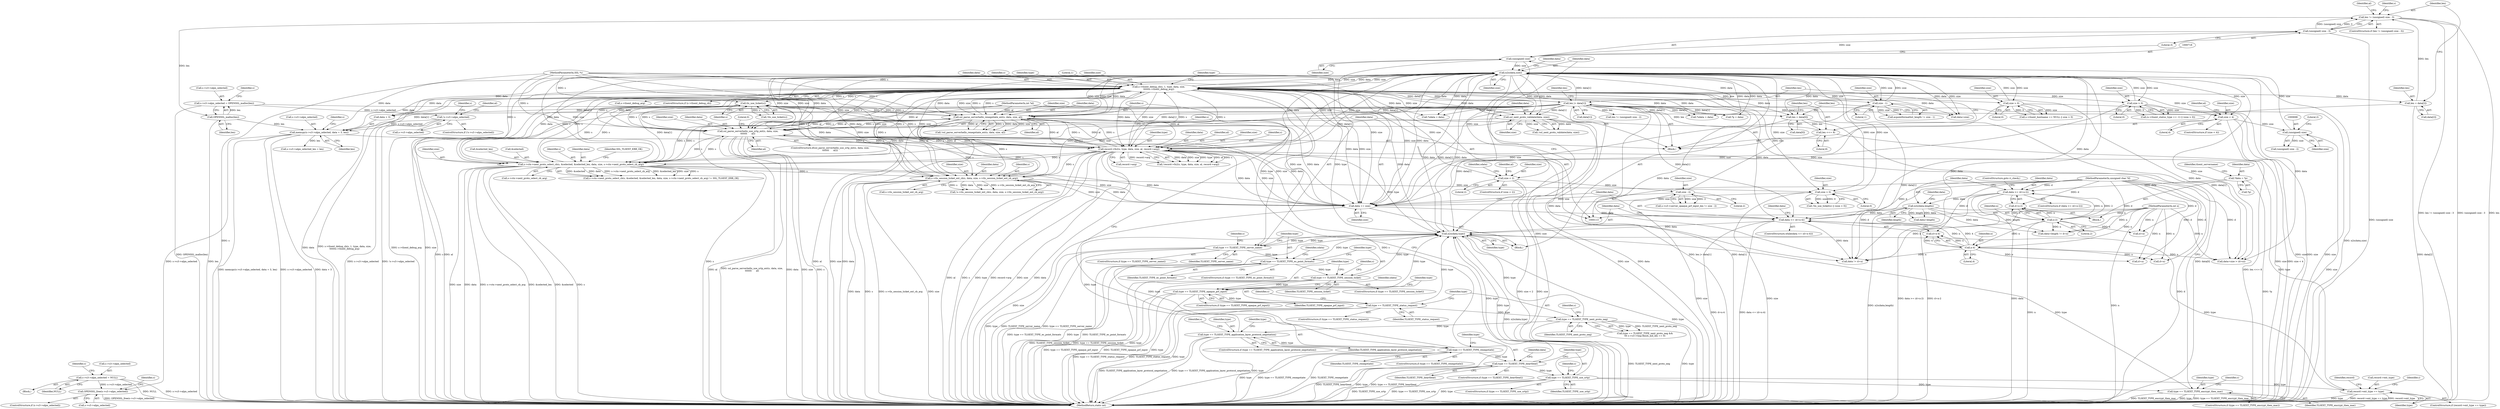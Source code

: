 digraph "0_openssl_fb0bc2b273bcc2d5401dd883fe869af4fc74bb21@API" {
"1000734" [label="(Call,OPENSSL_free(s->s3->alpn_selected))"];
"1000156" [label="(Call,s->s3->alpn_selected = NULL)"];
"1000762" [label="(Call,memcpy(s->s3->alpn_selected, data + 3, len))"];
"1000749" [label="(Call,!s->s3->alpn_selected)"];
"1000740" [label="(Call,s->s3->alpn_selected = OPENSSL_malloc(len))"];
"1000746" [label="(Call,OPENSSL_malloc(len))"];
"1000714" [label="(Call,len != (unsigned) size - 3)"];
"1000708" [label="(Call,len = data[2])"];
"1000233" [label="(Call,s->tlsext_debug_cb(s, 1, type, data, size,\n\t\t\t\t\t\ts->tlsext_debug_arg))"];
"1000395" [label="(Call,tls_use_ticket(s))"];
"1000787" [label="(Call,ssl_parse_serverhello_renegotiate_ext(s, data, size, al))"];
"1000841" [label="(Call,ssl_parse_serverhello_use_srtp_ext(s, data, size,\n\t\t\t\t\t\t\t      al))"];
"1000895" [label="(Call,record->fn2(s, type, data, size, al, record->arg))"];
"1000592" [label="(Call,s->ctx->next_proto_select_cb(s, &selected, &selected_len, data, size, s->ctx->next_proto_select_cb_arg))"];
"1000114" [label="(MethodParameterIn,SSL *s)"];
"1000688" [label="(Call,len |= data[1])"];
"1000685" [label="(Call,len <<= 8)"];
"1000680" [label="(Call,len = data[0])"];
"1000217" [label="(Call,n2s(data,size))"];
"1000214" [label="(Call,n2s(data,type))"];
"1000206" [label="(Call,data <= (d+n-4))"];
"1000932" [label="(Call,data += size)"];
"1000286" [label="(Call,size - 1)"];
"1000254" [label="(Call,size > 0)"];
"1000717" [label="(Call,(unsigned) size)"];
"1000697" [label="(Call,(unsigned) size)"];
"1000670" [label="(Call,size < 4)"];
"1000447" [label="(Call,size - 2)"];
"1000423" [label="(Call,size < 2)"];
"1000378" [label="(Call,s->tls_session_ticket_ext_cb(s, data, size, s->tls_session_ticket_ext_cb_arg))"];
"1000397" [label="(Call,size > 0)"];
"1000530" [label="(Call,size > 0)"];
"1000187" [label="(Call,n2s(data,length))"];
"1000179" [label="(Call,data >= (d+n-2))"];
"1000124" [label="(Call,*data = *p)"];
"1000116" [label="(MethodParameterIn,unsigned char *d)"];
"1000183" [label="(Call,n-2)"];
"1000117" [label="(MethodParameterIn,int n)"];
"1000210" [label="(Call,n-4)"];
"1000651" [label="(Call,type == TLSEXT_TYPE_application_layer_protocol_negotiation)"];
"1000548" [label="(Call,type == TLSEXT_TYPE_next_proto_neg)"];
"1000518" [label="(Call,type == TLSEXT_TYPE_status_request)"];
"1000414" [label="(Call,type == TLSEXT_TYPE_opaque_prf_input)"];
"1000368" [label="(Call,type == TLSEXT_TYPE_session_ticket)"];
"1000269" [label="(Call,type == TLSEXT_TYPE_ec_point_formats)"];
"1000243" [label="(Call,type == TLSEXT_TYPE_server_name)"];
"1000799" [label="(Call,type == TLSEXT_TYPE_heartbeat)"];
"1000781" [label="(Call,type == TLSEXT_TYPE_renegotiate)"];
"1000909" [label="(Call,type == TLSEXT_TYPE_encrypt_then_mac)"];
"1000836" [label="(Call,type == TLSEXT_TYPE_use_srtp)"];
"1000883" [label="(Call,record->ext_type == type)"];
"1000580" [label="(Call,ssl_next_proto_validate(data, size))"];
"1000118" [label="(MethodParameterIn,int *al)"];
"1000716" [label="(Call,(unsigned) size - 3)"];
"1000781" [label="(Call,type == TLSEXT_TYPE_renegotiate)"];
"1000547" [label="(Call,type == TLSEXT_TYPE_next_proto_neg &&\n\t\t\t s->s3->tmp.finish_md_len == 0)"];
"1000752" [label="(Identifier,s)"];
"1000519" [label="(Identifier,type)"];
"1000251" [label="(Identifier,s)"];
"1000801" [label="(Identifier,TLSEXT_TYPE_heartbeat)"];
"1000195" [label="(Call,d+n)"];
"1000600" [label="(Call,s->ctx->next_proto_select_cb_arg)"];
"1000414" [label="(Call,type == TLSEXT_TYPE_opaque_prf_input)"];
"1000901" [label="(Call,record->arg)"];
"1000775" [label="(Identifier,s)"];
"1000225" [label="(Call,d+n)"];
"1000897" [label="(Identifier,type)"];
"1000382" [label="(Call,s->tls_session_ticket_ext_cb_arg)"];
"1000800" [label="(Identifier,type)"];
"1000710" [label="(Call,data[2])"];
"1000884" [label="(Call,record->ext_type)"];
"1000178" [label="(ControlStructure,if (data >= (d+n-2)))"];
"1000883" [label="(Call,record->ext_type == type)"];
"1000270" [label="(Identifier,type)"];
"1000234" [label="(Identifier,s)"];
"1000717" [label="(Call,(unsigned) size)"];
"1000130" [label="(Identifier,tlsext_servername)"];
"1000659" [label="(Identifier,s)"];
"1000716" [label="(Call,(unsigned) size - 3)"];
"1000713" [label="(ControlStructure,if (len != (unsigned) size - 3))"];
"1000708" [label="(Call,len = data[2])"];
"1000180" [label="(Identifier,data)"];
"1000162" [label="(Identifier,NULL)"];
"1000248" [label="(Call,s->tlsext_hostname == NULL || size > 0)"];
"1000653" [label="(Identifier,TLSEXT_TYPE_application_layer_protocol_negotiation)"];
"1000268" [label="(ControlStructure,if (type == TLSEXT_TYPE_ec_point_formats))"];
"1000724" [label="(Identifier,al)"];
"1000219" [label="(Identifier,size)"];
"1000116" [label="(MethodParameterIn,unsigned char *d)"];
"1000271" [label="(Identifier,TLSEXT_TYPE_ec_point_formats)"];
"1000378" [label="(Call,s->tls_session_ticket_ext_cb(s, data, size, s->tls_session_ticket_ext_cb_arg))"];
"1000580" [label="(Call,ssl_next_proto_validate(data, size))"];
"1000681" [label="(Identifier,len)"];
"1000215" [label="(Identifier,data)"];
"1000423" [label="(Call,size < 2)"];
"1000242" [label="(ControlStructure,if (type == TLSEXT_TYPE_server_name))"];
"1000838" [label="(Identifier,TLSEXT_TYPE_use_srtp)"];
"1000882" [label="(ControlStructure,if (record->ext_type == type))"];
"1000694" [label="(Call,len != (unsigned) size - 2)"];
"1000419" [label="(Call,*sdata = data)"];
"1000798" [label="(ControlStructure,if (type == TLSEXT_TYPE_heartbeat))"];
"1000397" [label="(Call,size > 0)"];
"1000835" [label="(ControlStructure,if (type == TLSEXT_TYPE_use_srtp))"];
"1000689" [label="(Identifier,len)"];
"1000212" [label="(Literal,4)"];
"1000188" [label="(Identifier,data)"];
"1000181" [label="(Call,d+n-2)"];
"1000579" [label="(Call,!ssl_next_proto_validate(data, size))"];
"1000596" [label="(Call,&selected_len)"];
"1000714" [label="(Call,len != (unsigned) size - 3)"];
"1000654" [label="(Block,)"];
"1000256" [label="(Literal,0)"];
"1000782" [label="(Identifier,type)"];
"1000275" [label="(Identifier,sdata)"];
"1000870" [label="(Identifier,i)"];
"1000377" [label="(Call,!s->tls_session_ticket_ext_cb(s, data, size, s->tls_session_ticket_ext_cb_arg))"];
"1000749" [label="(Call,!s->s3->alpn_selected)"];
"1000842" [label="(Identifier,s)"];
"1000700" [label="(Literal,2)"];
"1000368" [label="(Call,type == TLSEXT_TYPE_session_ticket)"];
"1000447" [label="(Call,size - 2)"];
"1000243" [label="(Call,type == TLSEXT_TYPE_server_name)"];
"1001004" [label="(Call,*p = data)"];
"1000549" [label="(Identifier,type)"];
"1000530" [label="(Call,size > 0)"];
"1000165" [label="(Identifier,s)"];
"1000367" [label="(ControlStructure,if (type == TLSEXT_TYPE_session_ticket))"];
"1000594" [label="(Call,&selected)"];
"1000786" [label="(Call,!ssl_parse_serverhello_renegotiate_ext(s, data, size, al))"];
"1000728" [label="(ControlStructure,if (s->s3->alpn_selected))"];
"1000836" [label="(Call,type == TLSEXT_TYPE_use_srtp)"];
"1000844" [label="(Identifier,size)"];
"1000222" [label="(Call,data+size)"];
"1000207" [label="(Identifier,data)"];
"1000651" [label="(Call,type == TLSEXT_TYPE_application_layer_protocol_negotiation)"];
"1000193" [label="(Identifier,data)"];
"1000898" [label="(Identifier,data)"];
"1000909" [label="(Call,type == TLSEXT_TYPE_encrypt_then_mac)"];
"1000449" [label="(Literal,2)"];
"1000687" [label="(Literal,8)"];
"1000126" [label="(Call,*p)"];
"1000746" [label="(Call,OPENSSL_malloc(len))"];
"1000520" [label="(Identifier,TLSEXT_TYPE_status_request)"];
"1000216" [label="(Identifier,type)"];
"1000788" [label="(Identifier,s)"];
"1000682" [label="(Call,data[0])"];
"1000434" [label="(Identifier,sdata)"];
"1000790" [label="(Identifier,size)"];
"1000676" [label="(Identifier,al)"];
"1000720" [label="(Literal,3)"];
"1000690" [label="(Call,data[1])"];
"1000239" [label="(Call,s->tlsext_debug_arg)"];
"1000415" [label="(Identifier,type)"];
"1000845" [label="(Identifier,al)"];
"1000429" [label="(Identifier,al)"];
"1000805" [label="(Identifier,data)"];
"1000375" [label="(Identifier,s)"];
"1000734" [label="(Call,OPENSSL_free(s->s3->alpn_selected))"];
"1000789" [label="(Identifier,data)"];
"1000532" [label="(Literal,0)"];
"1000743" [label="(Identifier,s)"];
"1000894" [label="(Call,!record->fn2(s, type, data, size, al, record->arg))"];
"1000593" [label="(Identifier,s)"];
"1000843" [label="(Identifier,data)"];
"1000286" [label="(Call,size - 1)"];
"1000936" [label="(Call,data != d+n)"];
"1000156" [label="(Call,s->s3->alpn_selected = NULL)"];
"1000758" [label="(Identifier,al)"];
"1000548" [label="(Call,type == TLSEXT_TYPE_next_proto_neg)"];
"1000269" [label="(Call,type == TLSEXT_TYPE_ec_point_formats)"];
"1000531" [label="(Identifier,size)"];
"1000652" [label="(Identifier,type)"];
"1000526" [label="(Identifier,s)"];
"1000149" [label="(Block,)"];
"1000370" [label="(Identifier,TLSEXT_TYPE_session_ticket)"];
"1000581" [label="(Identifier,data)"];
"1000592" [label="(Call,s->ctx->next_proto_select_cb(s, &selected, &selected_len, data, size, s->ctx->next_proto_select_cb_arg))"];
"1000441" [label="(Call,s->s3->server_opaque_prf_input_len != size - 2)"];
"1000688" [label="(Call,len |= data[1])"];
"1000396" [label="(Identifier,s)"];
"1000191" [label="(Call,data+length != d+n)"];
"1000125" [label="(Identifier,data)"];
"1000934" [label="(Identifier,size)"];
"1000791" [label="(Identifier,al)"];
"1000695" [label="(Identifier,len)"];
"1000685" [label="(Call,len <<= 8)"];
"1000192" [label="(Call,data+length)"];
"1000650" [label="(ControlStructure,if (type == TLSEXT_TYPE_application_layer_protocol_negotiation))"];
"1000555" [label="(Identifier,s)"];
"1000206" [label="(Call,data <= (d+n-4))"];
"1000938" [label="(Call,d+n)"];
"1000908" [label="(ControlStructure,if (type == TLSEXT_TYPE_encrypt_then_mac))"];
"1000741" [label="(Call,s->s3->alpn_selected)"];
"1000236" [label="(Identifier,type)"];
"1000187" [label="(Call,n2s(data,length))"];
"1000124" [label="(Call,*data = *p)"];
"1000233" [label="(Call,s->tlsext_debug_cb(s, 1, type, data, size,\n\t\t\t\t\t\ts->tlsext_debug_arg))"];
"1000937" [label="(Identifier,data)"];
"1000740" [label="(Call,s->s3->alpn_selected = OPENSSL_malloc(len))"];
"1000911" [label="(Identifier,TLSEXT_TYPE_encrypt_then_mac)"];
"1000847" [label="(Literal,0)"];
"1000699" [label="(Identifier,size)"];
"1000274" [label="(Call,*sdata = data)"];
"1000218" [label="(Identifier,data)"];
"1000735" [label="(Call,s->s3->alpn_selected)"];
"1000221" [label="(Call,data+size > (d+n))"];
"1000672" [label="(Literal,4)"];
"1000380" [label="(Identifier,data)"];
"1000765" [label="(Identifier,s)"];
"1000245" [label="(Identifier,TLSEXT_TYPE_server_name)"];
"1000582" [label="(Identifier,size)"];
"1000686" [label="(Identifier,len)"];
"1000235" [label="(Literal,1)"];
"1000238" [label="(Identifier,size)"];
"1000118" [label="(MethodParameterIn,int *al)"];
"1000420" [label="(Identifier,sdata)"];
"1000214" [label="(Call,n2s(data,type))"];
"1000900" [label="(Identifier,al)"];
"1000731" [label="(Identifier,s)"];
"1000840" [label="(ControlStructure,if(ssl_parse_serverhello_use_srtp_ext(s, data, size,\n\t\t\t\t\t\t\t      al)))"];
"1000369" [label="(Identifier,type)"];
"1000750" [label="(Call,s->s3->alpn_selected)"];
"1000119" [label="(Block,)"];
"1000184" [label="(Identifier,n)"];
"1000244" [label="(Identifier,type)"];
"1000117" [label="(MethodParameterIn,int n)"];
"1000229" [label="(ControlStructure,if (s->tlsext_debug_cb))"];
"1000715" [label="(Identifier,len)"];
"1000398" [label="(Identifier,size)"];
"1000837" [label="(Identifier,type)"];
"1000852" [label="(Identifier,s)"];
"1000523" [label="(Call,(s->tlsext_status_type == -1) || (size > 0))"];
"1000910" [label="(Identifier,type)"];
"1000186" [label="(ControlStructure,goto ri_check;)"];
"1000416" [label="(Identifier,TLSEXT_TYPE_opaque_prf_input)"];
"1000379" [label="(Identifier,s)"];
"1000899" [label="(Identifier,size)"];
"1000425" [label="(Literal,2)"];
"1000223" [label="(Identifier,data)"];
"1000208" [label="(Call,d+n-4)"];
"1000381" [label="(Identifier,size)"];
"1000719" [label="(Identifier,size)"];
"1000413" [label="(ControlStructure,if (type == TLSEXT_TYPE_opaque_prf_input))"];
"1000185" [label="(Literal,2)"];
"1000157" [label="(Call,s->s3->alpn_selected)"];
"1000211" [label="(Identifier,n)"];
"1000772" [label="(Call,s->s3->alpn_selected_len = len)"];
"1001038" [label="(MethodReturn,static int)"];
"1000394" [label="(Call,!tls_use_ticket(s))"];
"1000670" [label="(Call,size < 4)"];
"1000393" [label="(Call,!tls_use_ticket(s) || (size > 0))"];
"1000179" [label="(Call,data >= (d+n-2))"];
"1000517" [label="(ControlStructure,if (type == TLSEXT_TYPE_status_request))"];
"1000288" [label="(Literal,1)"];
"1000783" [label="(Identifier,TLSEXT_TYPE_renegotiate)"];
"1000183" [label="(Call,n-2)"];
"1000895" [label="(Call,record->fn2(s, type, data, size, al, record->arg))"];
"1000896" [label="(Identifier,s)"];
"1000114" [label="(MethodParameterIn,SSL *s)"];
"1000255" [label="(Identifier,size)"];
"1000841" [label="(Call,ssl_parse_serverhello_use_srtp_ext(s, data, size,\n\t\t\t\t\t\t\t      al))"];
"1000671" [label="(Identifier,size)"];
"1000887" [label="(Identifier,type)"];
"1000892" [label="(Identifier,record)"];
"1000933" [label="(Identifier,data)"];
"1000399" [label="(Literal,0)"];
"1000763" [label="(Call,s->s3->alpn_selected)"];
"1000424" [label="(Identifier,size)"];
"1000799" [label="(Call,type == TLSEXT_TYPE_heartbeat)"];
"1000395" [label="(Call,tls_use_ticket(s))"];
"1000550" [label="(Identifier,TLSEXT_TYPE_next_proto_neg)"];
"1000919" [label="(Identifier,s)"];
"1000598" [label="(Identifier,data)"];
"1000748" [label="(ControlStructure,if (!s->s3->alpn_selected))"];
"1000205" [label="(ControlStructure,while(data <= (d+n-4)))"];
"1000605" [label="(Identifier,SSL_TLSEXT_ERR_OK)"];
"1000696" [label="(Call,(unsigned) size - 2)"];
"1000780" [label="(ControlStructure,if (type == TLSEXT_TYPE_renegotiate))"];
"1000284" [label="(Call,ecpointformatlist_length != size - 1)"];
"1000771" [label="(Identifier,len)"];
"1000768" [label="(Call,data + 3)"];
"1000448" [label="(Identifier,size)"];
"1000210" [label="(Call,n-4)"];
"1000932" [label="(Call,data += size)"];
"1000237" [label="(Identifier,data)"];
"1000591" [label="(Call,s->ctx->next_proto_select_cb(s, &selected, &selected_len, data, size, s->ctx->next_proto_select_cb_arg) != SSL_TLSEXT_ERR_OK)"];
"1000599" [label="(Identifier,size)"];
"1000518" [label="(Call,type == TLSEXT_TYPE_status_request)"];
"1000669" [label="(ControlStructure,if (size < 4))"];
"1000217" [label="(Call,n2s(data,size))"];
"1000787" [label="(Call,ssl_parse_serverhello_renegotiate_ext(s, data, size, al))"];
"1000213" [label="(Block,)"];
"1000680" [label="(Call,len = data[0])"];
"1000709" [label="(Identifier,len)"];
"1000762" [label="(Call,memcpy(s->s3->alpn_selected, data + 3, len))"];
"1000254" [label="(Call,size > 0)"];
"1000189" [label="(Identifier,length)"];
"1000287" [label="(Identifier,size)"];
"1000697" [label="(Call,(unsigned) size)"];
"1000747" [label="(Identifier,len)"];
"1000422" [label="(ControlStructure,if (size < 2))"];
"1000734" -> "1000728"  [label="AST: "];
"1000734" -> "1000735"  [label="CFG: "];
"1000735" -> "1000734"  [label="AST: "];
"1000743" -> "1000734"  [label="CFG: "];
"1000734" -> "1001038"  [label="DDG: OPENSSL_free(s->s3->alpn_selected)"];
"1000156" -> "1000734"  [label="DDG: s->s3->alpn_selected"];
"1000762" -> "1000734"  [label="DDG: s->s3->alpn_selected"];
"1000156" -> "1000149"  [label="AST: "];
"1000156" -> "1000162"  [label="CFG: "];
"1000157" -> "1000156"  [label="AST: "];
"1000162" -> "1000156"  [label="AST: "];
"1000165" -> "1000156"  [label="CFG: "];
"1000156" -> "1001038"  [label="DDG: s->s3->alpn_selected"];
"1000156" -> "1001038"  [label="DDG: NULL"];
"1000762" -> "1000654"  [label="AST: "];
"1000762" -> "1000771"  [label="CFG: "];
"1000763" -> "1000762"  [label="AST: "];
"1000768" -> "1000762"  [label="AST: "];
"1000771" -> "1000762"  [label="AST: "];
"1000775" -> "1000762"  [label="CFG: "];
"1000762" -> "1001038"  [label="DDG: memcpy(s->s3->alpn_selected, data + 3, len)"];
"1000762" -> "1001038"  [label="DDG: s->s3->alpn_selected"];
"1000762" -> "1001038"  [label="DDG: data + 3"];
"1000749" -> "1000762"  [label="DDG: s->s3->alpn_selected"];
"1000688" -> "1000762"  [label="DDG: data[1]"];
"1000233" -> "1000762"  [label="DDG: data"];
"1000217" -> "1000762"  [label="DDG: data"];
"1000746" -> "1000762"  [label="DDG: len"];
"1000762" -> "1000772"  [label="DDG: len"];
"1000749" -> "1000748"  [label="AST: "];
"1000749" -> "1000750"  [label="CFG: "];
"1000750" -> "1000749"  [label="AST: "];
"1000758" -> "1000749"  [label="CFG: "];
"1000765" -> "1000749"  [label="CFG: "];
"1000749" -> "1001038"  [label="DDG: s->s3->alpn_selected"];
"1000749" -> "1001038"  [label="DDG: !s->s3->alpn_selected"];
"1000740" -> "1000749"  [label="DDG: s->s3->alpn_selected"];
"1000740" -> "1000654"  [label="AST: "];
"1000740" -> "1000746"  [label="CFG: "];
"1000741" -> "1000740"  [label="AST: "];
"1000746" -> "1000740"  [label="AST: "];
"1000752" -> "1000740"  [label="CFG: "];
"1000740" -> "1001038"  [label="DDG: OPENSSL_malloc(len)"];
"1000746" -> "1000740"  [label="DDG: len"];
"1000746" -> "1000747"  [label="CFG: "];
"1000747" -> "1000746"  [label="AST: "];
"1000746" -> "1001038"  [label="DDG: len"];
"1000714" -> "1000746"  [label="DDG: len"];
"1000714" -> "1000713"  [label="AST: "];
"1000714" -> "1000716"  [label="CFG: "];
"1000715" -> "1000714"  [label="AST: "];
"1000716" -> "1000714"  [label="AST: "];
"1000724" -> "1000714"  [label="CFG: "];
"1000731" -> "1000714"  [label="CFG: "];
"1000714" -> "1001038"  [label="DDG: len != (unsigned) size - 3"];
"1000714" -> "1001038"  [label="DDG: (unsigned) size - 3"];
"1000714" -> "1001038"  [label="DDG: len"];
"1000708" -> "1000714"  [label="DDG: len"];
"1000716" -> "1000714"  [label="DDG: (unsigned) size"];
"1000716" -> "1000714"  [label="DDG: 3"];
"1000708" -> "1000654"  [label="AST: "];
"1000708" -> "1000710"  [label="CFG: "];
"1000709" -> "1000708"  [label="AST: "];
"1000710" -> "1000708"  [label="AST: "];
"1000715" -> "1000708"  [label="CFG: "];
"1000708" -> "1001038"  [label="DDG: data[2]"];
"1000233" -> "1000708"  [label="DDG: data"];
"1000233" -> "1000229"  [label="AST: "];
"1000233" -> "1000239"  [label="CFG: "];
"1000234" -> "1000233"  [label="AST: "];
"1000235" -> "1000233"  [label="AST: "];
"1000236" -> "1000233"  [label="AST: "];
"1000237" -> "1000233"  [label="AST: "];
"1000238" -> "1000233"  [label="AST: "];
"1000239" -> "1000233"  [label="AST: "];
"1000244" -> "1000233"  [label="CFG: "];
"1000233" -> "1001038"  [label="DDG: data"];
"1000233" -> "1001038"  [label="DDG: s->tlsext_debug_cb(s, 1, type, data, size,\n\t\t\t\t\t\ts->tlsext_debug_arg)"];
"1000233" -> "1001038"  [label="DDG: s->tlsext_debug_arg"];
"1000233" -> "1001038"  [label="DDG: size"];
"1000233" -> "1001038"  [label="DDG: s"];
"1000233" -> "1000206"  [label="DDG: data"];
"1000233" -> "1000214"  [label="DDG: data"];
"1000233" -> "1000217"  [label="DDG: data"];
"1000233" -> "1000217"  [label="DDG: size"];
"1000233" -> "1000221"  [label="DDG: data"];
"1000233" -> "1000222"  [label="DDG: data"];
"1000395" -> "1000233"  [label="DDG: s"];
"1000787" -> "1000233"  [label="DDG: s"];
"1000841" -> "1000233"  [label="DDG: s"];
"1000895" -> "1000233"  [label="DDG: s"];
"1000592" -> "1000233"  [label="DDG: s"];
"1000114" -> "1000233"  [label="DDG: s"];
"1000214" -> "1000233"  [label="DDG: type"];
"1000688" -> "1000233"  [label="DDG: data[1]"];
"1000217" -> "1000233"  [label="DDG: data"];
"1000217" -> "1000233"  [label="DDG: size"];
"1000233" -> "1000243"  [label="DDG: type"];
"1000233" -> "1000254"  [label="DDG: size"];
"1000233" -> "1000274"  [label="DDG: data"];
"1000233" -> "1000286"  [label="DDG: size"];
"1000233" -> "1000378"  [label="DDG: s"];
"1000233" -> "1000378"  [label="DDG: data"];
"1000233" -> "1000378"  [label="DDG: size"];
"1000233" -> "1000395"  [label="DDG: s"];
"1000233" -> "1000397"  [label="DDG: size"];
"1000233" -> "1000419"  [label="DDG: data"];
"1000233" -> "1000423"  [label="DDG: size"];
"1000233" -> "1000530"  [label="DDG: size"];
"1000233" -> "1000580"  [label="DDG: data"];
"1000233" -> "1000580"  [label="DDG: size"];
"1000233" -> "1000592"  [label="DDG: s"];
"1000233" -> "1000592"  [label="DDG: data"];
"1000233" -> "1000670"  [label="DDG: size"];
"1000233" -> "1000680"  [label="DDG: data"];
"1000233" -> "1000688"  [label="DDG: data"];
"1000233" -> "1000768"  [label="DDG: data"];
"1000233" -> "1000787"  [label="DDG: s"];
"1000233" -> "1000787"  [label="DDG: data"];
"1000233" -> "1000787"  [label="DDG: size"];
"1000233" -> "1000841"  [label="DDG: s"];
"1000233" -> "1000841"  [label="DDG: data"];
"1000233" -> "1000841"  [label="DDG: size"];
"1000233" -> "1000895"  [label="DDG: s"];
"1000233" -> "1000895"  [label="DDG: data"];
"1000233" -> "1000895"  [label="DDG: size"];
"1000233" -> "1000932"  [label="DDG: size"];
"1000233" -> "1000932"  [label="DDG: data"];
"1000233" -> "1000936"  [label="DDG: data"];
"1000233" -> "1001004"  [label="DDG: data"];
"1000395" -> "1000394"  [label="AST: "];
"1000395" -> "1000396"  [label="CFG: "];
"1000396" -> "1000395"  [label="AST: "];
"1000394" -> "1000395"  [label="CFG: "];
"1000395" -> "1001038"  [label="DDG: s"];
"1000395" -> "1000378"  [label="DDG: s"];
"1000395" -> "1000394"  [label="DDG: s"];
"1000787" -> "1000395"  [label="DDG: s"];
"1000378" -> "1000395"  [label="DDG: s"];
"1000841" -> "1000395"  [label="DDG: s"];
"1000895" -> "1000395"  [label="DDG: s"];
"1000592" -> "1000395"  [label="DDG: s"];
"1000114" -> "1000395"  [label="DDG: s"];
"1000395" -> "1000592"  [label="DDG: s"];
"1000395" -> "1000787"  [label="DDG: s"];
"1000395" -> "1000841"  [label="DDG: s"];
"1000395" -> "1000895"  [label="DDG: s"];
"1000787" -> "1000786"  [label="AST: "];
"1000787" -> "1000791"  [label="CFG: "];
"1000788" -> "1000787"  [label="AST: "];
"1000789" -> "1000787"  [label="AST: "];
"1000790" -> "1000787"  [label="AST: "];
"1000791" -> "1000787"  [label="AST: "];
"1000786" -> "1000787"  [label="CFG: "];
"1000787" -> "1001038"  [label="DDG: al"];
"1000787" -> "1001038"  [label="DDG: data"];
"1000787" -> "1001038"  [label="DDG: s"];
"1000787" -> "1001038"  [label="DDG: size"];
"1000787" -> "1000217"  [label="DDG: size"];
"1000787" -> "1000378"  [label="DDG: s"];
"1000787" -> "1000592"  [label="DDG: s"];
"1000787" -> "1000786"  [label="DDG: s"];
"1000787" -> "1000786"  [label="DDG: data"];
"1000787" -> "1000786"  [label="DDG: size"];
"1000787" -> "1000786"  [label="DDG: al"];
"1000841" -> "1000787"  [label="DDG: s"];
"1000841" -> "1000787"  [label="DDG: al"];
"1000895" -> "1000787"  [label="DDG: s"];
"1000895" -> "1000787"  [label="DDG: al"];
"1000592" -> "1000787"  [label="DDG: s"];
"1000114" -> "1000787"  [label="DDG: s"];
"1000688" -> "1000787"  [label="DDG: data[1]"];
"1000217" -> "1000787"  [label="DDG: data"];
"1000217" -> "1000787"  [label="DDG: size"];
"1000118" -> "1000787"  [label="DDG: al"];
"1000787" -> "1000841"  [label="DDG: s"];
"1000787" -> "1000841"  [label="DDG: al"];
"1000787" -> "1000895"  [label="DDG: s"];
"1000787" -> "1000895"  [label="DDG: al"];
"1000787" -> "1000932"  [label="DDG: size"];
"1000787" -> "1000932"  [label="DDG: data"];
"1000841" -> "1000840"  [label="AST: "];
"1000841" -> "1000845"  [label="CFG: "];
"1000842" -> "1000841"  [label="AST: "];
"1000843" -> "1000841"  [label="AST: "];
"1000844" -> "1000841"  [label="AST: "];
"1000845" -> "1000841"  [label="AST: "];
"1000847" -> "1000841"  [label="CFG: "];
"1000933" -> "1000841"  [label="CFG: "];
"1000841" -> "1001038"  [label="DDG: data"];
"1000841" -> "1001038"  [label="DDG: size"];
"1000841" -> "1001038"  [label="DDG: s"];
"1000841" -> "1001038"  [label="DDG: al"];
"1000841" -> "1001038"  [label="DDG: ssl_parse_serverhello_use_srtp_ext(s, data, size,\n\t\t\t\t\t\t\t      al)"];
"1000841" -> "1000217"  [label="DDG: size"];
"1000841" -> "1000378"  [label="DDG: s"];
"1000841" -> "1000592"  [label="DDG: s"];
"1000895" -> "1000841"  [label="DDG: s"];
"1000895" -> "1000841"  [label="DDG: al"];
"1000592" -> "1000841"  [label="DDG: s"];
"1000114" -> "1000841"  [label="DDG: s"];
"1000688" -> "1000841"  [label="DDG: data[1]"];
"1000217" -> "1000841"  [label="DDG: data"];
"1000217" -> "1000841"  [label="DDG: size"];
"1000118" -> "1000841"  [label="DDG: al"];
"1000841" -> "1000895"  [label="DDG: s"];
"1000841" -> "1000895"  [label="DDG: al"];
"1000841" -> "1000932"  [label="DDG: size"];
"1000841" -> "1000932"  [label="DDG: data"];
"1000895" -> "1000894"  [label="AST: "];
"1000895" -> "1000901"  [label="CFG: "];
"1000896" -> "1000895"  [label="AST: "];
"1000897" -> "1000895"  [label="AST: "];
"1000898" -> "1000895"  [label="AST: "];
"1000899" -> "1000895"  [label="AST: "];
"1000900" -> "1000895"  [label="AST: "];
"1000901" -> "1000895"  [label="AST: "];
"1000894" -> "1000895"  [label="CFG: "];
"1000895" -> "1001038"  [label="DDG: type"];
"1000895" -> "1001038"  [label="DDG: size"];
"1000895" -> "1001038"  [label="DDG: data"];
"1000895" -> "1001038"  [label="DDG: al"];
"1000895" -> "1001038"  [label="DDG: s"];
"1000895" -> "1001038"  [label="DDG: record->arg"];
"1000895" -> "1000214"  [label="DDG: type"];
"1000895" -> "1000217"  [label="DDG: size"];
"1000895" -> "1000378"  [label="DDG: s"];
"1000895" -> "1000592"  [label="DDG: s"];
"1000895" -> "1000894"  [label="DDG: data"];
"1000895" -> "1000894"  [label="DDG: size"];
"1000895" -> "1000894"  [label="DDG: type"];
"1000895" -> "1000894"  [label="DDG: al"];
"1000895" -> "1000894"  [label="DDG: s"];
"1000895" -> "1000894"  [label="DDG: record->arg"];
"1000592" -> "1000895"  [label="DDG: s"];
"1000114" -> "1000895"  [label="DDG: s"];
"1000883" -> "1000895"  [label="DDG: type"];
"1000688" -> "1000895"  [label="DDG: data[1]"];
"1000217" -> "1000895"  [label="DDG: data"];
"1000217" -> "1000895"  [label="DDG: size"];
"1000118" -> "1000895"  [label="DDG: al"];
"1000895" -> "1000932"  [label="DDG: size"];
"1000895" -> "1000932"  [label="DDG: data"];
"1000895" -> "1000936"  [label="DDG: data"];
"1000592" -> "1000591"  [label="AST: "];
"1000592" -> "1000600"  [label="CFG: "];
"1000593" -> "1000592"  [label="AST: "];
"1000594" -> "1000592"  [label="AST: "];
"1000596" -> "1000592"  [label="AST: "];
"1000598" -> "1000592"  [label="AST: "];
"1000599" -> "1000592"  [label="AST: "];
"1000600" -> "1000592"  [label="AST: "];
"1000605" -> "1000592"  [label="CFG: "];
"1000592" -> "1001038"  [label="DDG: size"];
"1000592" -> "1001038"  [label="DDG: data"];
"1000592" -> "1001038"  [label="DDG: s->ctx->next_proto_select_cb_arg"];
"1000592" -> "1001038"  [label="DDG: &selected_len"];
"1000592" -> "1001038"  [label="DDG: &selected"];
"1000592" -> "1001038"  [label="DDG: s"];
"1000592" -> "1000217"  [label="DDG: size"];
"1000592" -> "1000378"  [label="DDG: s"];
"1000592" -> "1000591"  [label="DDG: &selected"];
"1000592" -> "1000591"  [label="DDG: data"];
"1000592" -> "1000591"  [label="DDG: s->ctx->next_proto_select_cb_arg"];
"1000592" -> "1000591"  [label="DDG: &selected_len"];
"1000592" -> "1000591"  [label="DDG: size"];
"1000592" -> "1000591"  [label="DDG: s"];
"1000114" -> "1000592"  [label="DDG: s"];
"1000688" -> "1000592"  [label="DDG: data[1]"];
"1000580" -> "1000592"  [label="DDG: data"];
"1000580" -> "1000592"  [label="DDG: size"];
"1000217" -> "1000592"  [label="DDG: data"];
"1000592" -> "1000932"  [label="DDG: size"];
"1000592" -> "1000932"  [label="DDG: data"];
"1000114" -> "1000113"  [label="AST: "];
"1000114" -> "1001038"  [label="DDG: s"];
"1000114" -> "1000378"  [label="DDG: s"];
"1000688" -> "1000654"  [label="AST: "];
"1000688" -> "1000690"  [label="CFG: "];
"1000689" -> "1000688"  [label="AST: "];
"1000690" -> "1000688"  [label="AST: "];
"1000695" -> "1000688"  [label="CFG: "];
"1000688" -> "1001038"  [label="DDG: data[1]"];
"1000688" -> "1001038"  [label="DDG: len |= data[1]"];
"1000688" -> "1000206"  [label="DDG: data[1]"];
"1000688" -> "1000214"  [label="DDG: data[1]"];
"1000688" -> "1000217"  [label="DDG: data[1]"];
"1000688" -> "1000221"  [label="DDG: data[1]"];
"1000688" -> "1000222"  [label="DDG: data[1]"];
"1000688" -> "1000274"  [label="DDG: data[1]"];
"1000688" -> "1000378"  [label="DDG: data[1]"];
"1000688" -> "1000419"  [label="DDG: data[1]"];
"1000688" -> "1000580"  [label="DDG: data[1]"];
"1000688" -> "1000680"  [label="DDG: data[1]"];
"1000685" -> "1000688"  [label="DDG: len"];
"1000217" -> "1000688"  [label="DDG: data"];
"1000688" -> "1000694"  [label="DDG: len"];
"1000688" -> "1000768"  [label="DDG: data[1]"];
"1000688" -> "1000932"  [label="DDG: data[1]"];
"1000688" -> "1000936"  [label="DDG: data[1]"];
"1000688" -> "1001004"  [label="DDG: data[1]"];
"1000685" -> "1000654"  [label="AST: "];
"1000685" -> "1000687"  [label="CFG: "];
"1000686" -> "1000685"  [label="AST: "];
"1000687" -> "1000685"  [label="AST: "];
"1000689" -> "1000685"  [label="CFG: "];
"1000685" -> "1001038"  [label="DDG: len <<= 8"];
"1000680" -> "1000685"  [label="DDG: len"];
"1000680" -> "1000654"  [label="AST: "];
"1000680" -> "1000682"  [label="CFG: "];
"1000681" -> "1000680"  [label="AST: "];
"1000682" -> "1000680"  [label="AST: "];
"1000686" -> "1000680"  [label="CFG: "];
"1000680" -> "1001038"  [label="DDG: data[0]"];
"1000217" -> "1000680"  [label="DDG: data"];
"1000217" -> "1000213"  [label="AST: "];
"1000217" -> "1000219"  [label="CFG: "];
"1000218" -> "1000217"  [label="AST: "];
"1000219" -> "1000217"  [label="AST: "];
"1000223" -> "1000217"  [label="CFG: "];
"1000217" -> "1001038"  [label="DDG: n2s(data,size)"];
"1000217" -> "1000206"  [label="DDG: data"];
"1000217" -> "1000214"  [label="DDG: data"];
"1000214" -> "1000217"  [label="DDG: data"];
"1000286" -> "1000217"  [label="DDG: size"];
"1000254" -> "1000217"  [label="DDG: size"];
"1000717" -> "1000217"  [label="DDG: size"];
"1000447" -> "1000217"  [label="DDG: size"];
"1000378" -> "1000217"  [label="DDG: size"];
"1000397" -> "1000217"  [label="DDG: size"];
"1000530" -> "1000217"  [label="DDG: size"];
"1000217" -> "1000221"  [label="DDG: data"];
"1000217" -> "1000221"  [label="DDG: size"];
"1000217" -> "1000222"  [label="DDG: data"];
"1000217" -> "1000222"  [label="DDG: size"];
"1000217" -> "1000254"  [label="DDG: size"];
"1000217" -> "1000274"  [label="DDG: data"];
"1000217" -> "1000286"  [label="DDG: size"];
"1000217" -> "1000378"  [label="DDG: data"];
"1000217" -> "1000378"  [label="DDG: size"];
"1000217" -> "1000397"  [label="DDG: size"];
"1000217" -> "1000419"  [label="DDG: data"];
"1000217" -> "1000423"  [label="DDG: size"];
"1000217" -> "1000530"  [label="DDG: size"];
"1000217" -> "1000580"  [label="DDG: data"];
"1000217" -> "1000580"  [label="DDG: size"];
"1000217" -> "1000670"  [label="DDG: size"];
"1000217" -> "1000768"  [label="DDG: data"];
"1000217" -> "1000932"  [label="DDG: size"];
"1000217" -> "1000932"  [label="DDG: data"];
"1000217" -> "1000936"  [label="DDG: data"];
"1000217" -> "1001004"  [label="DDG: data"];
"1000214" -> "1000213"  [label="AST: "];
"1000214" -> "1000216"  [label="CFG: "];
"1000215" -> "1000214"  [label="AST: "];
"1000216" -> "1000214"  [label="AST: "];
"1000218" -> "1000214"  [label="CFG: "];
"1000214" -> "1001038"  [label="DDG: type"];
"1000214" -> "1001038"  [label="DDG: n2s(data,type)"];
"1000206" -> "1000214"  [label="DDG: data"];
"1000651" -> "1000214"  [label="DDG: type"];
"1000799" -> "1000214"  [label="DDG: type"];
"1000909" -> "1000214"  [label="DDG: type"];
"1000414" -> "1000214"  [label="DDG: type"];
"1000548" -> "1000214"  [label="DDG: type"];
"1000836" -> "1000214"  [label="DDG: type"];
"1000368" -> "1000214"  [label="DDG: type"];
"1000518" -> "1000214"  [label="DDG: type"];
"1000781" -> "1000214"  [label="DDG: type"];
"1000883" -> "1000214"  [label="DDG: type"];
"1000243" -> "1000214"  [label="DDG: type"];
"1000269" -> "1000214"  [label="DDG: type"];
"1000214" -> "1000243"  [label="DDG: type"];
"1000206" -> "1000205"  [label="AST: "];
"1000206" -> "1000208"  [label="CFG: "];
"1000207" -> "1000206"  [label="AST: "];
"1000208" -> "1000206"  [label="AST: "];
"1000215" -> "1000206"  [label="CFG: "];
"1000937" -> "1000206"  [label="CFG: "];
"1000206" -> "1001038"  [label="DDG: data <= (d+n-4)"];
"1000206" -> "1001038"  [label="DDG: d+n-4"];
"1000932" -> "1000206"  [label="DDG: data"];
"1000187" -> "1000206"  [label="DDG: data"];
"1000116" -> "1000206"  [label="DDG: d"];
"1000210" -> "1000206"  [label="DDG: n"];
"1000210" -> "1000206"  [label="DDG: 4"];
"1000206" -> "1000936"  [label="DDG: data"];
"1000932" -> "1000213"  [label="AST: "];
"1000932" -> "1000934"  [label="CFG: "];
"1000933" -> "1000932"  [label="AST: "];
"1000934" -> "1000932"  [label="AST: "];
"1000207" -> "1000932"  [label="CFG: "];
"1000932" -> "1001038"  [label="DDG: size"];
"1000286" -> "1000932"  [label="DDG: size"];
"1000254" -> "1000932"  [label="DDG: size"];
"1000717" -> "1000932"  [label="DDG: size"];
"1000447" -> "1000932"  [label="DDG: size"];
"1000378" -> "1000932"  [label="DDG: size"];
"1000378" -> "1000932"  [label="DDG: data"];
"1000397" -> "1000932"  [label="DDG: size"];
"1000530" -> "1000932"  [label="DDG: size"];
"1000286" -> "1000284"  [label="AST: "];
"1000286" -> "1000288"  [label="CFG: "];
"1000287" -> "1000286"  [label="AST: "];
"1000288" -> "1000286"  [label="AST: "];
"1000284" -> "1000286"  [label="CFG: "];
"1000286" -> "1001038"  [label="DDG: size"];
"1000286" -> "1000284"  [label="DDG: size"];
"1000286" -> "1000284"  [label="DDG: 1"];
"1000254" -> "1000248"  [label="AST: "];
"1000254" -> "1000256"  [label="CFG: "];
"1000255" -> "1000254"  [label="AST: "];
"1000256" -> "1000254"  [label="AST: "];
"1000248" -> "1000254"  [label="CFG: "];
"1000254" -> "1001038"  [label="DDG: size"];
"1000254" -> "1000248"  [label="DDG: size"];
"1000254" -> "1000248"  [label="DDG: 0"];
"1000717" -> "1000716"  [label="AST: "];
"1000717" -> "1000719"  [label="CFG: "];
"1000718" -> "1000717"  [label="AST: "];
"1000719" -> "1000717"  [label="AST: "];
"1000720" -> "1000717"  [label="CFG: "];
"1000717" -> "1001038"  [label="DDG: size"];
"1000717" -> "1000716"  [label="DDG: size"];
"1000697" -> "1000717"  [label="DDG: size"];
"1000697" -> "1000696"  [label="AST: "];
"1000697" -> "1000699"  [label="CFG: "];
"1000698" -> "1000697"  [label="AST: "];
"1000699" -> "1000697"  [label="AST: "];
"1000700" -> "1000697"  [label="CFG: "];
"1000697" -> "1001038"  [label="DDG: size"];
"1000697" -> "1000696"  [label="DDG: size"];
"1000670" -> "1000697"  [label="DDG: size"];
"1000670" -> "1000669"  [label="AST: "];
"1000670" -> "1000672"  [label="CFG: "];
"1000671" -> "1000670"  [label="AST: "];
"1000672" -> "1000670"  [label="AST: "];
"1000676" -> "1000670"  [label="CFG: "];
"1000681" -> "1000670"  [label="CFG: "];
"1000670" -> "1001038"  [label="DDG: size < 4"];
"1000670" -> "1001038"  [label="DDG: size"];
"1000447" -> "1000441"  [label="AST: "];
"1000447" -> "1000449"  [label="CFG: "];
"1000448" -> "1000447"  [label="AST: "];
"1000449" -> "1000447"  [label="AST: "];
"1000441" -> "1000447"  [label="CFG: "];
"1000447" -> "1001038"  [label="DDG: size"];
"1000447" -> "1000441"  [label="DDG: size"];
"1000447" -> "1000441"  [label="DDG: 2"];
"1000423" -> "1000447"  [label="DDG: size"];
"1000423" -> "1000422"  [label="AST: "];
"1000423" -> "1000425"  [label="CFG: "];
"1000424" -> "1000423"  [label="AST: "];
"1000425" -> "1000423"  [label="AST: "];
"1000429" -> "1000423"  [label="CFG: "];
"1000434" -> "1000423"  [label="CFG: "];
"1000423" -> "1001038"  [label="DDG: size < 2"];
"1000423" -> "1001038"  [label="DDG: size"];
"1000378" -> "1000377"  [label="AST: "];
"1000378" -> "1000382"  [label="CFG: "];
"1000379" -> "1000378"  [label="AST: "];
"1000380" -> "1000378"  [label="AST: "];
"1000381" -> "1000378"  [label="AST: "];
"1000382" -> "1000378"  [label="AST: "];
"1000377" -> "1000378"  [label="CFG: "];
"1000378" -> "1001038"  [label="DDG: data"];
"1000378" -> "1001038"  [label="DDG: s"];
"1000378" -> "1001038"  [label="DDG: s->tls_session_ticket_ext_cb_arg"];
"1000378" -> "1001038"  [label="DDG: size"];
"1000378" -> "1000377"  [label="DDG: s"];
"1000378" -> "1000377"  [label="DDG: data"];
"1000378" -> "1000377"  [label="DDG: size"];
"1000378" -> "1000377"  [label="DDG: s->tls_session_ticket_ext_cb_arg"];
"1000378" -> "1000397"  [label="DDG: size"];
"1000397" -> "1000393"  [label="AST: "];
"1000397" -> "1000399"  [label="CFG: "];
"1000398" -> "1000397"  [label="AST: "];
"1000399" -> "1000397"  [label="AST: "];
"1000393" -> "1000397"  [label="CFG: "];
"1000397" -> "1001038"  [label="DDG: size"];
"1000397" -> "1000393"  [label="DDG: size"];
"1000397" -> "1000393"  [label="DDG: 0"];
"1000530" -> "1000523"  [label="AST: "];
"1000530" -> "1000532"  [label="CFG: "];
"1000531" -> "1000530"  [label="AST: "];
"1000532" -> "1000530"  [label="AST: "];
"1000523" -> "1000530"  [label="CFG: "];
"1000530" -> "1001038"  [label="DDG: size"];
"1000530" -> "1000523"  [label="DDG: size"];
"1000530" -> "1000523"  [label="DDG: 0"];
"1000187" -> "1000119"  [label="AST: "];
"1000187" -> "1000189"  [label="CFG: "];
"1000188" -> "1000187"  [label="AST: "];
"1000189" -> "1000187"  [label="AST: "];
"1000193" -> "1000187"  [label="CFG: "];
"1000187" -> "1001038"  [label="DDG: n2s(data,length)"];
"1000179" -> "1000187"  [label="DDG: data"];
"1000187" -> "1000191"  [label="DDG: data"];
"1000187" -> "1000191"  [label="DDG: length"];
"1000187" -> "1000192"  [label="DDG: data"];
"1000187" -> "1000192"  [label="DDG: length"];
"1000179" -> "1000178"  [label="AST: "];
"1000179" -> "1000181"  [label="CFG: "];
"1000180" -> "1000179"  [label="AST: "];
"1000181" -> "1000179"  [label="AST: "];
"1000186" -> "1000179"  [label="CFG: "];
"1000188" -> "1000179"  [label="CFG: "];
"1000179" -> "1001038"  [label="DDG: data >= (d+n-2)"];
"1000179" -> "1001038"  [label="DDG: d+n-2"];
"1000179" -> "1001038"  [label="DDG: data"];
"1000124" -> "1000179"  [label="DDG: data"];
"1000116" -> "1000179"  [label="DDG: d"];
"1000183" -> "1000179"  [label="DDG: n"];
"1000183" -> "1000179"  [label="DDG: 2"];
"1000124" -> "1000119"  [label="AST: "];
"1000124" -> "1000126"  [label="CFG: "];
"1000125" -> "1000124"  [label="AST: "];
"1000126" -> "1000124"  [label="AST: "];
"1000130" -> "1000124"  [label="CFG: "];
"1000124" -> "1001038"  [label="DDG: *p"];
"1000116" -> "1000113"  [label="AST: "];
"1000116" -> "1001038"  [label="DDG: d"];
"1000116" -> "1000181"  [label="DDG: d"];
"1000116" -> "1000191"  [label="DDG: d"];
"1000116" -> "1000195"  [label="DDG: d"];
"1000116" -> "1000208"  [label="DDG: d"];
"1000116" -> "1000221"  [label="DDG: d"];
"1000116" -> "1000225"  [label="DDG: d"];
"1000116" -> "1000936"  [label="DDG: d"];
"1000116" -> "1000938"  [label="DDG: d"];
"1000183" -> "1000181"  [label="AST: "];
"1000183" -> "1000185"  [label="CFG: "];
"1000184" -> "1000183"  [label="AST: "];
"1000185" -> "1000183"  [label="AST: "];
"1000181" -> "1000183"  [label="CFG: "];
"1000183" -> "1001038"  [label="DDG: n"];
"1000183" -> "1000181"  [label="DDG: n"];
"1000183" -> "1000181"  [label="DDG: 2"];
"1000117" -> "1000183"  [label="DDG: n"];
"1000183" -> "1000191"  [label="DDG: n"];
"1000183" -> "1000195"  [label="DDG: n"];
"1000183" -> "1000210"  [label="DDG: n"];
"1000117" -> "1000113"  [label="AST: "];
"1000117" -> "1001038"  [label="DDG: n"];
"1000117" -> "1000191"  [label="DDG: n"];
"1000117" -> "1000195"  [label="DDG: n"];
"1000117" -> "1000210"  [label="DDG: n"];
"1000117" -> "1000221"  [label="DDG: n"];
"1000117" -> "1000225"  [label="DDG: n"];
"1000117" -> "1000936"  [label="DDG: n"];
"1000117" -> "1000938"  [label="DDG: n"];
"1000210" -> "1000208"  [label="AST: "];
"1000210" -> "1000212"  [label="CFG: "];
"1000211" -> "1000210"  [label="AST: "];
"1000212" -> "1000210"  [label="AST: "];
"1000208" -> "1000210"  [label="CFG: "];
"1000210" -> "1000208"  [label="DDG: n"];
"1000210" -> "1000208"  [label="DDG: 4"];
"1000210" -> "1000221"  [label="DDG: n"];
"1000210" -> "1000225"  [label="DDG: n"];
"1000210" -> "1000936"  [label="DDG: n"];
"1000210" -> "1000938"  [label="DDG: n"];
"1000651" -> "1000650"  [label="AST: "];
"1000651" -> "1000653"  [label="CFG: "];
"1000652" -> "1000651"  [label="AST: "];
"1000653" -> "1000651"  [label="AST: "];
"1000659" -> "1000651"  [label="CFG: "];
"1000782" -> "1000651"  [label="CFG: "];
"1000651" -> "1001038"  [label="DDG: type == TLSEXT_TYPE_application_layer_protocol_negotiation"];
"1000651" -> "1001038"  [label="DDG: type"];
"1000651" -> "1001038"  [label="DDG: TLSEXT_TYPE_application_layer_protocol_negotiation"];
"1000548" -> "1000651"  [label="DDG: type"];
"1000651" -> "1000781"  [label="DDG: type"];
"1000548" -> "1000547"  [label="AST: "];
"1000548" -> "1000550"  [label="CFG: "];
"1000549" -> "1000548"  [label="AST: "];
"1000550" -> "1000548"  [label="AST: "];
"1000555" -> "1000548"  [label="CFG: "];
"1000547" -> "1000548"  [label="CFG: "];
"1000548" -> "1001038"  [label="DDG: TLSEXT_TYPE_next_proto_neg"];
"1000548" -> "1001038"  [label="DDG: type"];
"1000548" -> "1000547"  [label="DDG: type"];
"1000548" -> "1000547"  [label="DDG: TLSEXT_TYPE_next_proto_neg"];
"1000518" -> "1000548"  [label="DDG: type"];
"1000518" -> "1000517"  [label="AST: "];
"1000518" -> "1000520"  [label="CFG: "];
"1000519" -> "1000518"  [label="AST: "];
"1000520" -> "1000518"  [label="AST: "];
"1000526" -> "1000518"  [label="CFG: "];
"1000549" -> "1000518"  [label="CFG: "];
"1000518" -> "1001038"  [label="DDG: TLSEXT_TYPE_status_request"];
"1000518" -> "1001038"  [label="DDG: type"];
"1000518" -> "1001038"  [label="DDG: type == TLSEXT_TYPE_status_request"];
"1000414" -> "1000518"  [label="DDG: type"];
"1000414" -> "1000413"  [label="AST: "];
"1000414" -> "1000416"  [label="CFG: "];
"1000415" -> "1000414"  [label="AST: "];
"1000416" -> "1000414"  [label="AST: "];
"1000420" -> "1000414"  [label="CFG: "];
"1000519" -> "1000414"  [label="CFG: "];
"1000414" -> "1001038"  [label="DDG: type == TLSEXT_TYPE_opaque_prf_input"];
"1000414" -> "1001038"  [label="DDG: TLSEXT_TYPE_opaque_prf_input"];
"1000414" -> "1001038"  [label="DDG: type"];
"1000368" -> "1000414"  [label="DDG: type"];
"1000368" -> "1000367"  [label="AST: "];
"1000368" -> "1000370"  [label="CFG: "];
"1000369" -> "1000368"  [label="AST: "];
"1000370" -> "1000368"  [label="AST: "];
"1000375" -> "1000368"  [label="CFG: "];
"1000415" -> "1000368"  [label="CFG: "];
"1000368" -> "1001038"  [label="DDG: type"];
"1000368" -> "1001038"  [label="DDG: TLSEXT_TYPE_session_ticket"];
"1000368" -> "1001038"  [label="DDG: type == TLSEXT_TYPE_session_ticket"];
"1000269" -> "1000368"  [label="DDG: type"];
"1000269" -> "1000268"  [label="AST: "];
"1000269" -> "1000271"  [label="CFG: "];
"1000270" -> "1000269"  [label="AST: "];
"1000271" -> "1000269"  [label="AST: "];
"1000275" -> "1000269"  [label="CFG: "];
"1000369" -> "1000269"  [label="CFG: "];
"1000269" -> "1001038"  [label="DDG: type == TLSEXT_TYPE_ec_point_formats"];
"1000269" -> "1001038"  [label="DDG: type"];
"1000269" -> "1001038"  [label="DDG: TLSEXT_TYPE_ec_point_formats"];
"1000243" -> "1000269"  [label="DDG: type"];
"1000243" -> "1000242"  [label="AST: "];
"1000243" -> "1000245"  [label="CFG: "];
"1000244" -> "1000243"  [label="AST: "];
"1000245" -> "1000243"  [label="AST: "];
"1000251" -> "1000243"  [label="CFG: "];
"1000270" -> "1000243"  [label="CFG: "];
"1000243" -> "1001038"  [label="DDG: type"];
"1000243" -> "1001038"  [label="DDG: TLSEXT_TYPE_server_name"];
"1000243" -> "1001038"  [label="DDG: type == TLSEXT_TYPE_server_name"];
"1000799" -> "1000798"  [label="AST: "];
"1000799" -> "1000801"  [label="CFG: "];
"1000800" -> "1000799"  [label="AST: "];
"1000801" -> "1000799"  [label="AST: "];
"1000805" -> "1000799"  [label="CFG: "];
"1000837" -> "1000799"  [label="CFG: "];
"1000799" -> "1001038"  [label="DDG: type"];
"1000799" -> "1001038"  [label="DDG: type == TLSEXT_TYPE_heartbeat"];
"1000799" -> "1001038"  [label="DDG: TLSEXT_TYPE_heartbeat"];
"1000781" -> "1000799"  [label="DDG: type"];
"1000799" -> "1000836"  [label="DDG: type"];
"1000781" -> "1000780"  [label="AST: "];
"1000781" -> "1000783"  [label="CFG: "];
"1000782" -> "1000781"  [label="AST: "];
"1000783" -> "1000781"  [label="AST: "];
"1000788" -> "1000781"  [label="CFG: "];
"1000800" -> "1000781"  [label="CFG: "];
"1000781" -> "1001038"  [label="DDG: type == TLSEXT_TYPE_renegotiate"];
"1000781" -> "1001038"  [label="DDG: TLSEXT_TYPE_renegotiate"];
"1000781" -> "1001038"  [label="DDG: type"];
"1000909" -> "1000908"  [label="AST: "];
"1000909" -> "1000911"  [label="CFG: "];
"1000910" -> "1000909"  [label="AST: "];
"1000911" -> "1000909"  [label="AST: "];
"1000919" -> "1000909"  [label="CFG: "];
"1000933" -> "1000909"  [label="CFG: "];
"1000909" -> "1001038"  [label="DDG: TLSEXT_TYPE_encrypt_then_mac"];
"1000909" -> "1001038"  [label="DDG: type"];
"1000909" -> "1001038"  [label="DDG: type == TLSEXT_TYPE_encrypt_then_mac"];
"1000836" -> "1000909"  [label="DDG: type"];
"1000836" -> "1000835"  [label="AST: "];
"1000836" -> "1000838"  [label="CFG: "];
"1000837" -> "1000836"  [label="AST: "];
"1000838" -> "1000836"  [label="AST: "];
"1000842" -> "1000836"  [label="CFG: "];
"1000852" -> "1000836"  [label="CFG: "];
"1000836" -> "1001038"  [label="DDG: TLSEXT_TYPE_use_srtp"];
"1000836" -> "1001038"  [label="DDG: type == TLSEXT_TYPE_use_srtp"];
"1000836" -> "1001038"  [label="DDG: type"];
"1000836" -> "1000883"  [label="DDG: type"];
"1000883" -> "1000882"  [label="AST: "];
"1000883" -> "1000887"  [label="CFG: "];
"1000884" -> "1000883"  [label="AST: "];
"1000887" -> "1000883"  [label="AST: "];
"1000892" -> "1000883"  [label="CFG: "];
"1000870" -> "1000883"  [label="CFG: "];
"1000883" -> "1001038"  [label="DDG: record->ext_type == type"];
"1000883" -> "1001038"  [label="DDG: record->ext_type"];
"1000883" -> "1001038"  [label="DDG: type"];
"1000580" -> "1000579"  [label="AST: "];
"1000580" -> "1000582"  [label="CFG: "];
"1000581" -> "1000580"  [label="AST: "];
"1000582" -> "1000580"  [label="AST: "];
"1000579" -> "1000580"  [label="CFG: "];
"1000580" -> "1001038"  [label="DDG: size"];
"1000580" -> "1001038"  [label="DDG: data"];
"1000580" -> "1000579"  [label="DDG: data"];
"1000580" -> "1000579"  [label="DDG: size"];
"1000118" -> "1000113"  [label="AST: "];
"1000118" -> "1001038"  [label="DDG: al"];
"1000716" -> "1000720"  [label="CFG: "];
"1000720" -> "1000716"  [label="AST: "];
"1000716" -> "1001038"  [label="DDG: (unsigned) size"];
}
